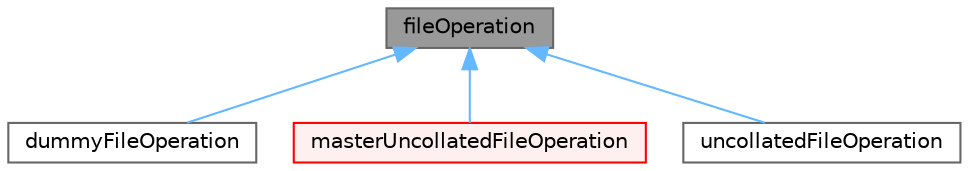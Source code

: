 digraph "fileOperation"
{
 // LATEX_PDF_SIZE
  bgcolor="transparent";
  edge [fontname=Helvetica,fontsize=10,labelfontname=Helvetica,labelfontsize=10];
  node [fontname=Helvetica,fontsize=10,shape=box,height=0.2,width=0.4];
  Node1 [id="Node000001",label="fileOperation",height=0.2,width=0.4,color="gray40", fillcolor="grey60", style="filled", fontcolor="black",tooltip="An encapsulation of filesystem-related operations."];
  Node1 -> Node2 [id="edge1_Node000001_Node000002",dir="back",color="steelblue1",style="solid",tooltip=" "];
  Node2 [id="Node000002",label="dummyFileOperation",height=0.2,width=0.4,color="gray40", fillcolor="white", style="filled",URL="$classFoam_1_1fileOperations_1_1dummyFileOperation.html",tooltip="Dummy fileOperation, to be used as a placeholder for interfaces taking a reference to a fileOperation..."];
  Node1 -> Node3 [id="edge2_Node000001_Node000003",dir="back",color="steelblue1",style="solid",tooltip=" "];
  Node3 [id="Node000003",label="masterUncollatedFileOperation",height=0.2,width=0.4,color="red", fillcolor="#FFF0F0", style="filled",URL="$classFoam_1_1fileOperations_1_1masterUncollatedFileOperation.html",tooltip="fileOperations that performs all file operations on the master processor. Requires the calls to be pa..."];
  Node1 -> Node7 [id="edge3_Node000001_Node000007",dir="back",color="steelblue1",style="solid",tooltip=" "];
  Node7 [id="Node000007",label="uncollatedFileOperation",height=0.2,width=0.4,color="gray40", fillcolor="white", style="filled",URL="$classFoam_1_1fileOperations_1_1uncollatedFileOperation.html",tooltip="fileOperation that assumes file operations are local."];
}
